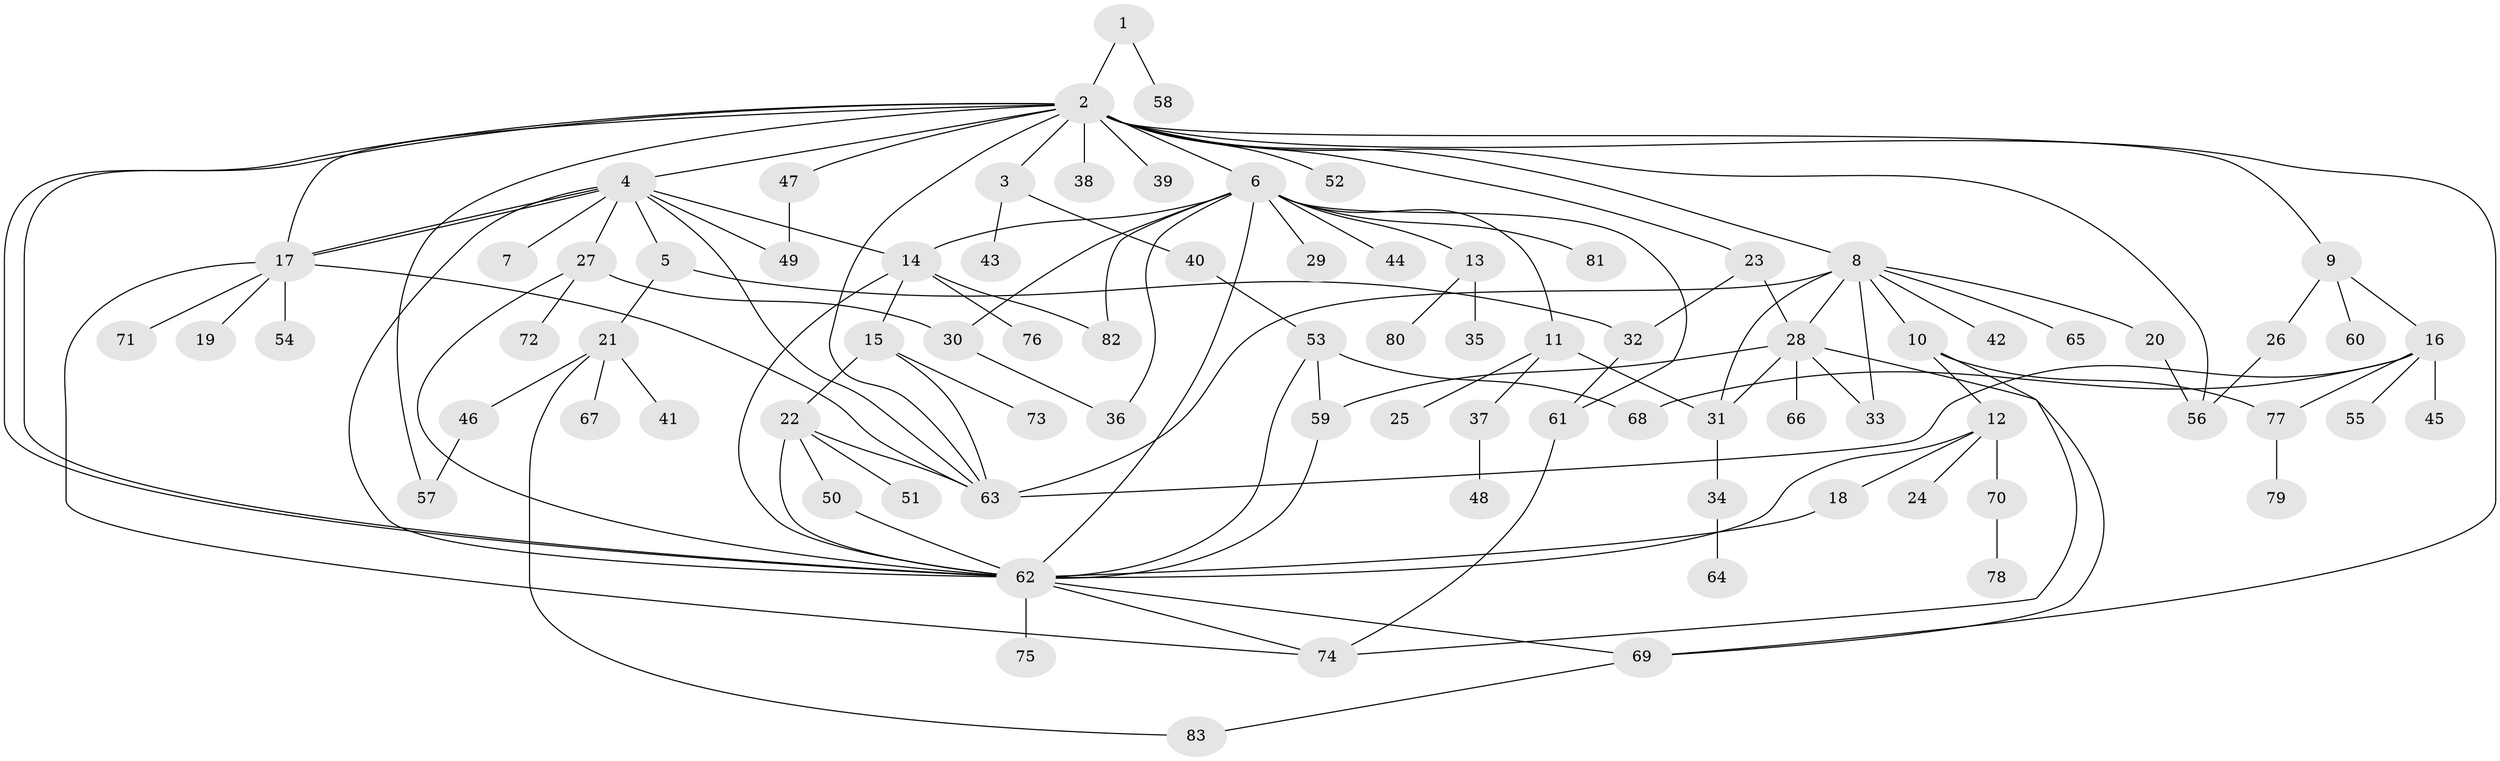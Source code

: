 // Generated by graph-tools (version 1.1) at 2025/48/03/09/25 04:48:45]
// undirected, 83 vertices, 124 edges
graph export_dot {
graph [start="1"]
  node [color=gray90,style=filled];
  1;
  2;
  3;
  4;
  5;
  6;
  7;
  8;
  9;
  10;
  11;
  12;
  13;
  14;
  15;
  16;
  17;
  18;
  19;
  20;
  21;
  22;
  23;
  24;
  25;
  26;
  27;
  28;
  29;
  30;
  31;
  32;
  33;
  34;
  35;
  36;
  37;
  38;
  39;
  40;
  41;
  42;
  43;
  44;
  45;
  46;
  47;
  48;
  49;
  50;
  51;
  52;
  53;
  54;
  55;
  56;
  57;
  58;
  59;
  60;
  61;
  62;
  63;
  64;
  65;
  66;
  67;
  68;
  69;
  70;
  71;
  72;
  73;
  74;
  75;
  76;
  77;
  78;
  79;
  80;
  81;
  82;
  83;
  1 -- 2;
  1 -- 58;
  2 -- 3;
  2 -- 4;
  2 -- 6;
  2 -- 8;
  2 -- 9;
  2 -- 17;
  2 -- 23;
  2 -- 38;
  2 -- 39;
  2 -- 47;
  2 -- 52;
  2 -- 56;
  2 -- 57;
  2 -- 62;
  2 -- 62;
  2 -- 63;
  2 -- 69;
  3 -- 40;
  3 -- 43;
  4 -- 5;
  4 -- 7;
  4 -- 14;
  4 -- 17;
  4 -- 17;
  4 -- 27;
  4 -- 49;
  4 -- 62;
  4 -- 63;
  5 -- 21;
  5 -- 32;
  6 -- 11;
  6 -- 13;
  6 -- 14;
  6 -- 29;
  6 -- 30;
  6 -- 36;
  6 -- 44;
  6 -- 61;
  6 -- 62;
  6 -- 81;
  6 -- 82;
  8 -- 10;
  8 -- 20;
  8 -- 28;
  8 -- 31;
  8 -- 33;
  8 -- 42;
  8 -- 63;
  8 -- 65;
  9 -- 16;
  9 -- 26;
  9 -- 60;
  10 -- 12;
  10 -- 74;
  10 -- 77;
  11 -- 25;
  11 -- 31;
  11 -- 37;
  12 -- 18;
  12 -- 24;
  12 -- 62;
  12 -- 70;
  13 -- 35;
  13 -- 80;
  14 -- 15;
  14 -- 62;
  14 -- 76;
  14 -- 82;
  15 -- 22;
  15 -- 63;
  15 -- 73;
  16 -- 45;
  16 -- 55;
  16 -- 63;
  16 -- 68;
  16 -- 77;
  17 -- 19;
  17 -- 54;
  17 -- 63;
  17 -- 71;
  17 -- 74;
  18 -- 62;
  20 -- 56;
  21 -- 41;
  21 -- 46;
  21 -- 67;
  21 -- 83;
  22 -- 50;
  22 -- 51;
  22 -- 62;
  22 -- 63;
  23 -- 28;
  23 -- 32;
  26 -- 56;
  27 -- 30;
  27 -- 62;
  27 -- 72;
  28 -- 31;
  28 -- 33;
  28 -- 59;
  28 -- 66;
  28 -- 69;
  30 -- 36;
  31 -- 34;
  32 -- 61;
  34 -- 64;
  37 -- 48;
  40 -- 53;
  46 -- 57;
  47 -- 49;
  50 -- 62;
  53 -- 59;
  53 -- 62;
  53 -- 68;
  59 -- 62;
  61 -- 74;
  62 -- 69;
  62 -- 74;
  62 -- 75;
  69 -- 83;
  70 -- 78;
  77 -- 79;
}
